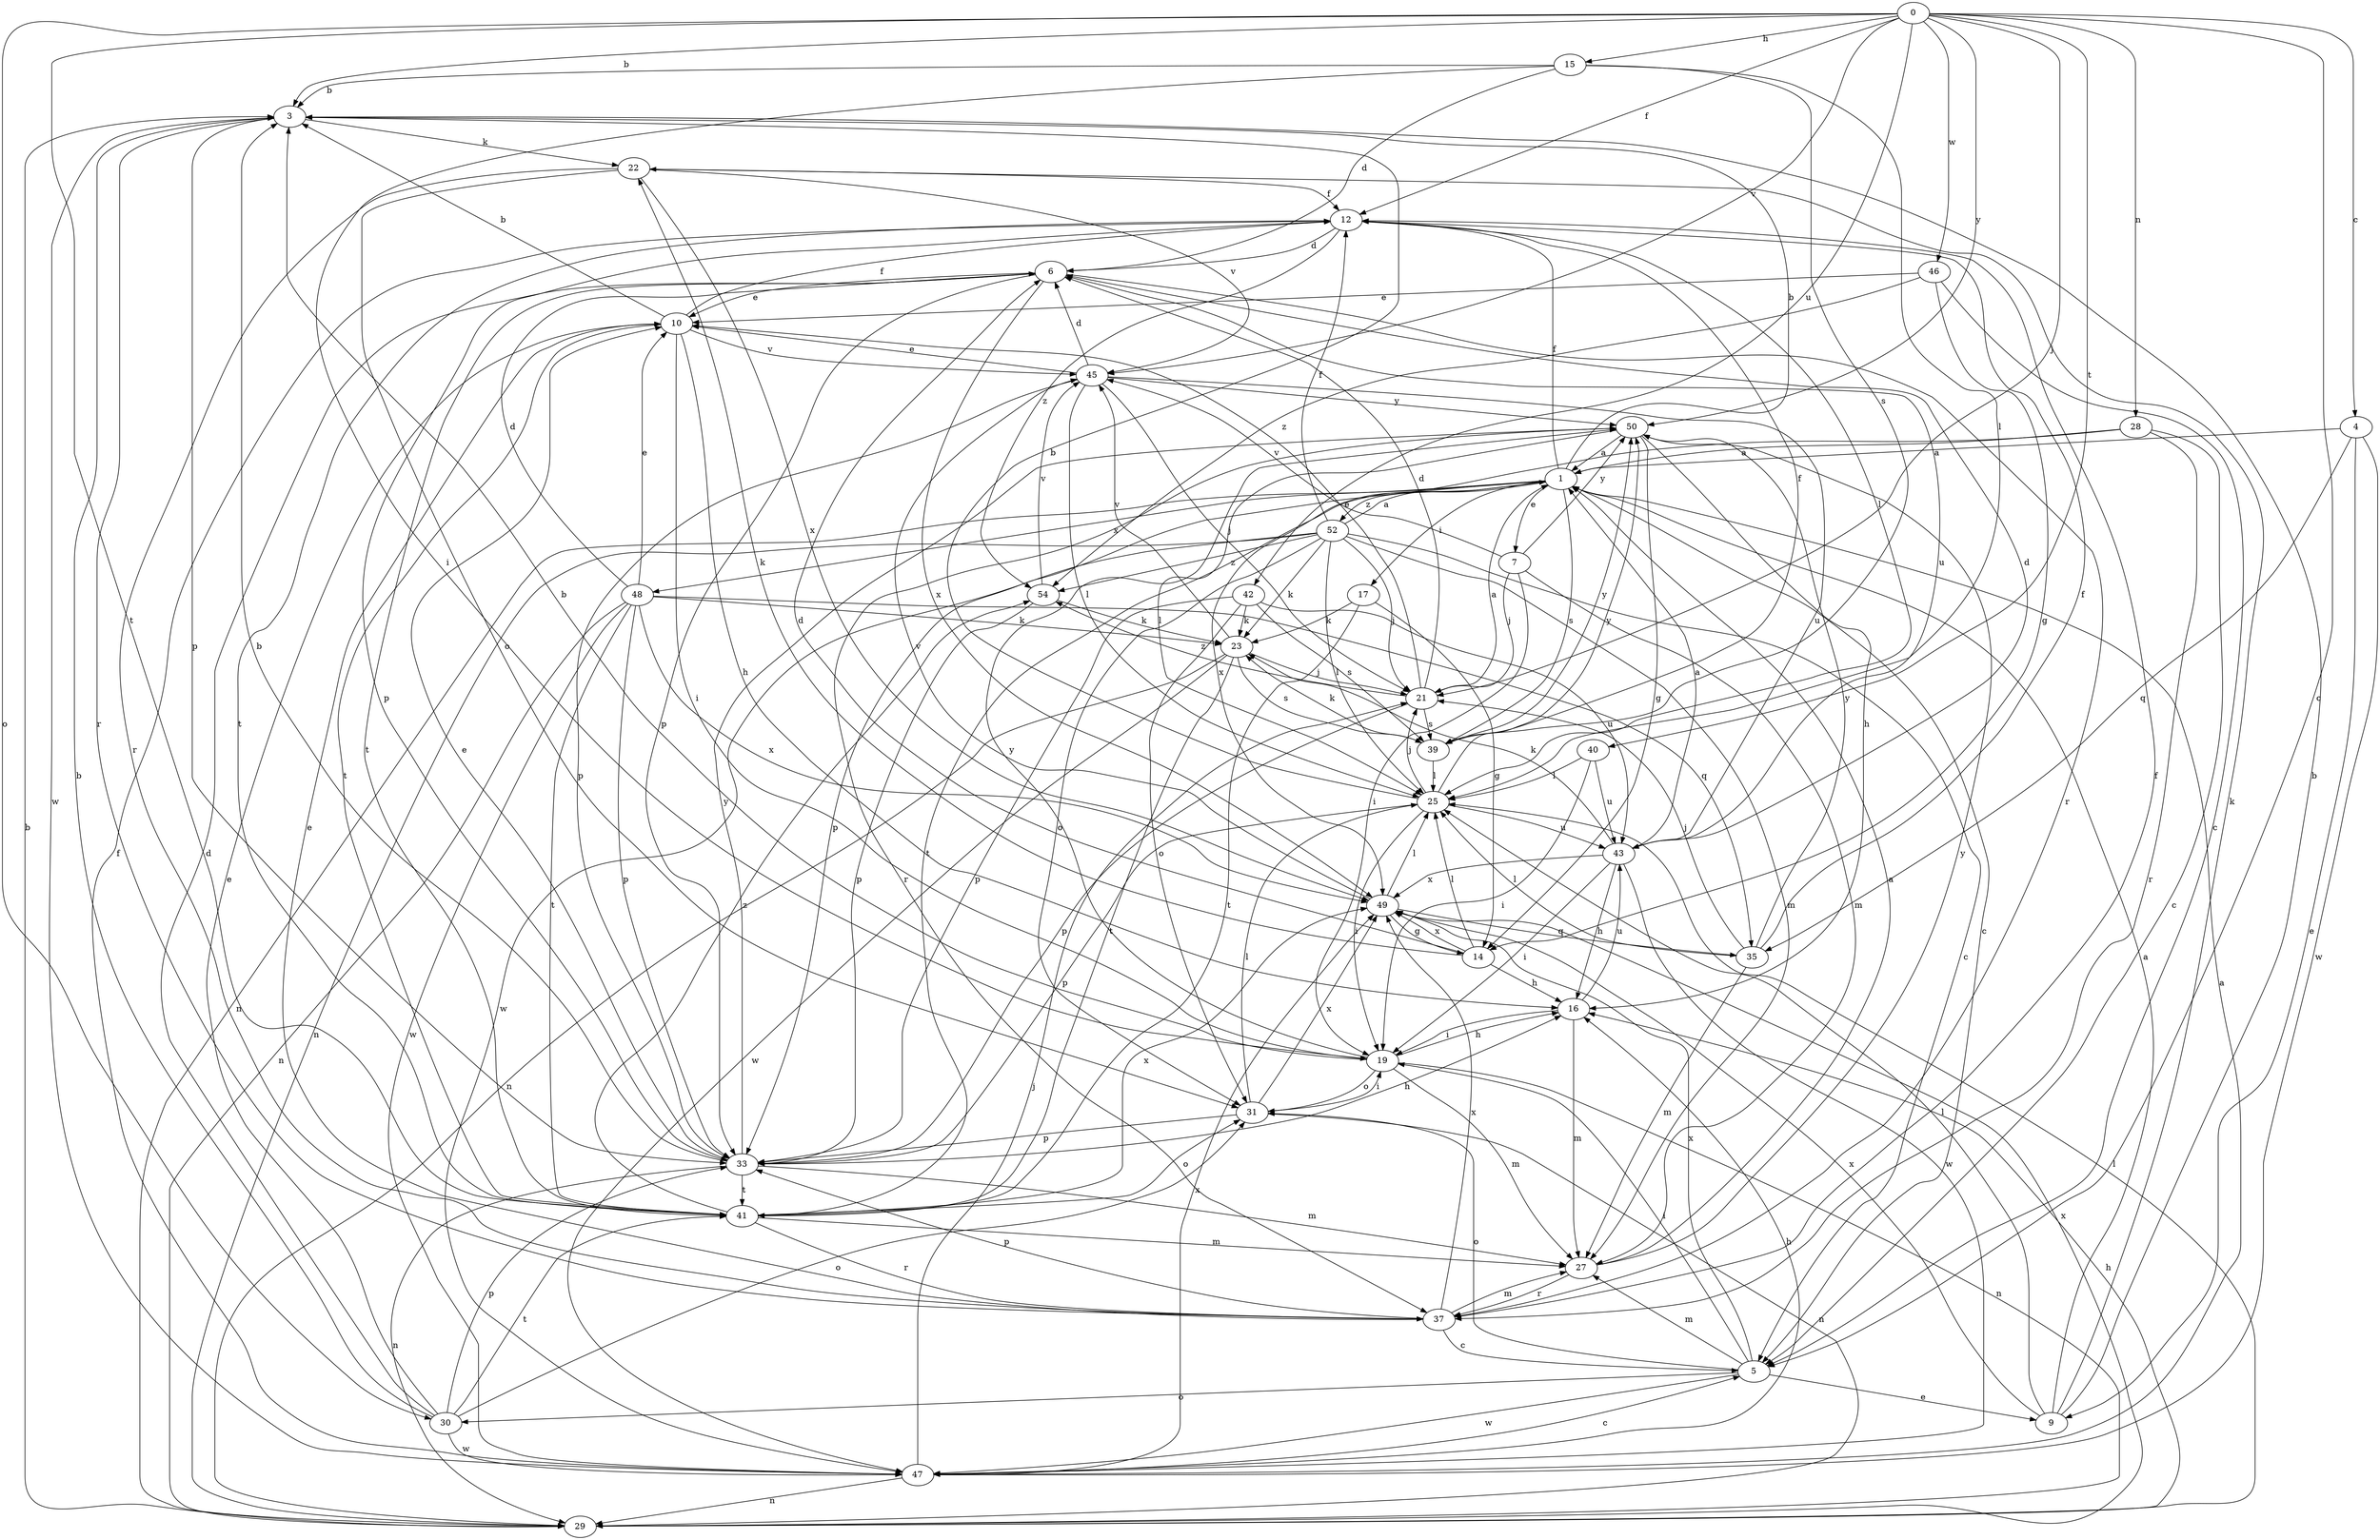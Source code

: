 strict digraph  {
0;
1;
3;
4;
5;
6;
7;
9;
10;
12;
14;
15;
16;
17;
19;
21;
22;
23;
25;
27;
28;
29;
30;
31;
33;
35;
37;
39;
40;
41;
42;
43;
45;
46;
47;
48;
49;
50;
52;
54;
0 -> 3  [label=b];
0 -> 4  [label=c];
0 -> 5  [label=c];
0 -> 12  [label=f];
0 -> 15  [label=h];
0 -> 21  [label=j];
0 -> 28  [label=n];
0 -> 30  [label=o];
0 -> 40  [label=t];
0 -> 41  [label=t];
0 -> 42  [label=u];
0 -> 45  [label=v];
0 -> 46  [label=w];
0 -> 50  [label=y];
1 -> 3  [label=b];
1 -> 5  [label=c];
1 -> 7  [label=e];
1 -> 12  [label=f];
1 -> 17  [label=i];
1 -> 29  [label=n];
1 -> 33  [label=p];
1 -> 39  [label=s];
1 -> 41  [label=t];
1 -> 48  [label=x];
1 -> 52  [label=z];
3 -> 22  [label=k];
3 -> 33  [label=p];
3 -> 37  [label=r];
3 -> 47  [label=w];
4 -> 1  [label=a];
4 -> 9  [label=e];
4 -> 35  [label=q];
4 -> 47  [label=w];
5 -> 9  [label=e];
5 -> 19  [label=i];
5 -> 27  [label=m];
5 -> 30  [label=o];
5 -> 31  [label=o];
5 -> 47  [label=w];
5 -> 49  [label=x];
6 -> 10  [label=e];
6 -> 33  [label=p];
6 -> 37  [label=r];
6 -> 41  [label=t];
6 -> 43  [label=u];
6 -> 49  [label=x];
7 -> 19  [label=i];
7 -> 21  [label=j];
7 -> 27  [label=m];
7 -> 45  [label=v];
7 -> 50  [label=y];
9 -> 1  [label=a];
9 -> 3  [label=b];
9 -> 22  [label=k];
9 -> 25  [label=l];
9 -> 49  [label=x];
10 -> 3  [label=b];
10 -> 12  [label=f];
10 -> 16  [label=h];
10 -> 19  [label=i];
10 -> 41  [label=t];
10 -> 45  [label=v];
12 -> 6  [label=d];
12 -> 25  [label=l];
12 -> 33  [label=p];
12 -> 41  [label=t];
12 -> 54  [label=z];
14 -> 6  [label=d];
14 -> 16  [label=h];
14 -> 22  [label=k];
14 -> 25  [label=l];
14 -> 49  [label=x];
15 -> 3  [label=b];
15 -> 6  [label=d];
15 -> 19  [label=i];
15 -> 25  [label=l];
15 -> 39  [label=s];
16 -> 19  [label=i];
16 -> 27  [label=m];
16 -> 43  [label=u];
17 -> 14  [label=g];
17 -> 23  [label=k];
17 -> 41  [label=t];
19 -> 3  [label=b];
19 -> 16  [label=h];
19 -> 27  [label=m];
19 -> 29  [label=n];
19 -> 31  [label=o];
19 -> 50  [label=y];
21 -> 1  [label=a];
21 -> 6  [label=d];
21 -> 10  [label=e];
21 -> 33  [label=p];
21 -> 39  [label=s];
21 -> 54  [label=z];
22 -> 12  [label=f];
22 -> 31  [label=o];
22 -> 37  [label=r];
22 -> 45  [label=v];
22 -> 49  [label=x];
23 -> 21  [label=j];
23 -> 29  [label=n];
23 -> 39  [label=s];
23 -> 41  [label=t];
23 -> 45  [label=v];
23 -> 47  [label=w];
25 -> 3  [label=b];
25 -> 19  [label=i];
25 -> 21  [label=j];
25 -> 33  [label=p];
25 -> 43  [label=u];
25 -> 50  [label=y];
27 -> 1  [label=a];
27 -> 37  [label=r];
27 -> 50  [label=y];
28 -> 1  [label=a];
28 -> 5  [label=c];
28 -> 37  [label=r];
28 -> 49  [label=x];
29 -> 3  [label=b];
29 -> 16  [label=h];
29 -> 25  [label=l];
29 -> 49  [label=x];
30 -> 3  [label=b];
30 -> 6  [label=d];
30 -> 10  [label=e];
30 -> 31  [label=o];
30 -> 33  [label=p];
30 -> 41  [label=t];
30 -> 47  [label=w];
31 -> 19  [label=i];
31 -> 25  [label=l];
31 -> 29  [label=n];
31 -> 33  [label=p];
31 -> 49  [label=x];
33 -> 3  [label=b];
33 -> 10  [label=e];
33 -> 16  [label=h];
33 -> 27  [label=m];
33 -> 29  [label=n];
33 -> 41  [label=t];
33 -> 50  [label=y];
35 -> 12  [label=f];
35 -> 21  [label=j];
35 -> 25  [label=l];
35 -> 27  [label=m];
35 -> 50  [label=y];
37 -> 5  [label=c];
37 -> 10  [label=e];
37 -> 12  [label=f];
37 -> 27  [label=m];
37 -> 33  [label=p];
37 -> 49  [label=x];
39 -> 12  [label=f];
39 -> 23  [label=k];
39 -> 25  [label=l];
39 -> 50  [label=y];
40 -> 19  [label=i];
40 -> 25  [label=l];
40 -> 43  [label=u];
41 -> 27  [label=m];
41 -> 31  [label=o];
41 -> 37  [label=r];
41 -> 49  [label=x];
41 -> 54  [label=z];
42 -> 23  [label=k];
42 -> 31  [label=o];
42 -> 33  [label=p];
42 -> 39  [label=s];
42 -> 43  [label=u];
43 -> 1  [label=a];
43 -> 6  [label=d];
43 -> 16  [label=h];
43 -> 19  [label=i];
43 -> 23  [label=k];
43 -> 47  [label=w];
43 -> 49  [label=x];
45 -> 6  [label=d];
45 -> 10  [label=e];
45 -> 21  [label=j];
45 -> 25  [label=l];
45 -> 33  [label=p];
45 -> 43  [label=u];
45 -> 50  [label=y];
46 -> 5  [label=c];
46 -> 10  [label=e];
46 -> 14  [label=g];
46 -> 54  [label=z];
47 -> 1  [label=a];
47 -> 5  [label=c];
47 -> 12  [label=f];
47 -> 16  [label=h];
47 -> 21  [label=j];
47 -> 29  [label=n];
47 -> 49  [label=x];
48 -> 6  [label=d];
48 -> 10  [label=e];
48 -> 23  [label=k];
48 -> 29  [label=n];
48 -> 33  [label=p];
48 -> 35  [label=q];
48 -> 41  [label=t];
48 -> 47  [label=w];
48 -> 49  [label=x];
49 -> 14  [label=g];
49 -> 25  [label=l];
49 -> 35  [label=q];
49 -> 45  [label=v];
50 -> 1  [label=a];
50 -> 14  [label=g];
50 -> 16  [label=h];
50 -> 25  [label=l];
50 -> 37  [label=r];
52 -> 1  [label=a];
52 -> 5  [label=c];
52 -> 12  [label=f];
52 -> 21  [label=j];
52 -> 23  [label=k];
52 -> 25  [label=l];
52 -> 27  [label=m];
52 -> 29  [label=n];
52 -> 31  [label=o];
52 -> 47  [label=w];
52 -> 54  [label=z];
54 -> 23  [label=k];
54 -> 33  [label=p];
54 -> 45  [label=v];
}
